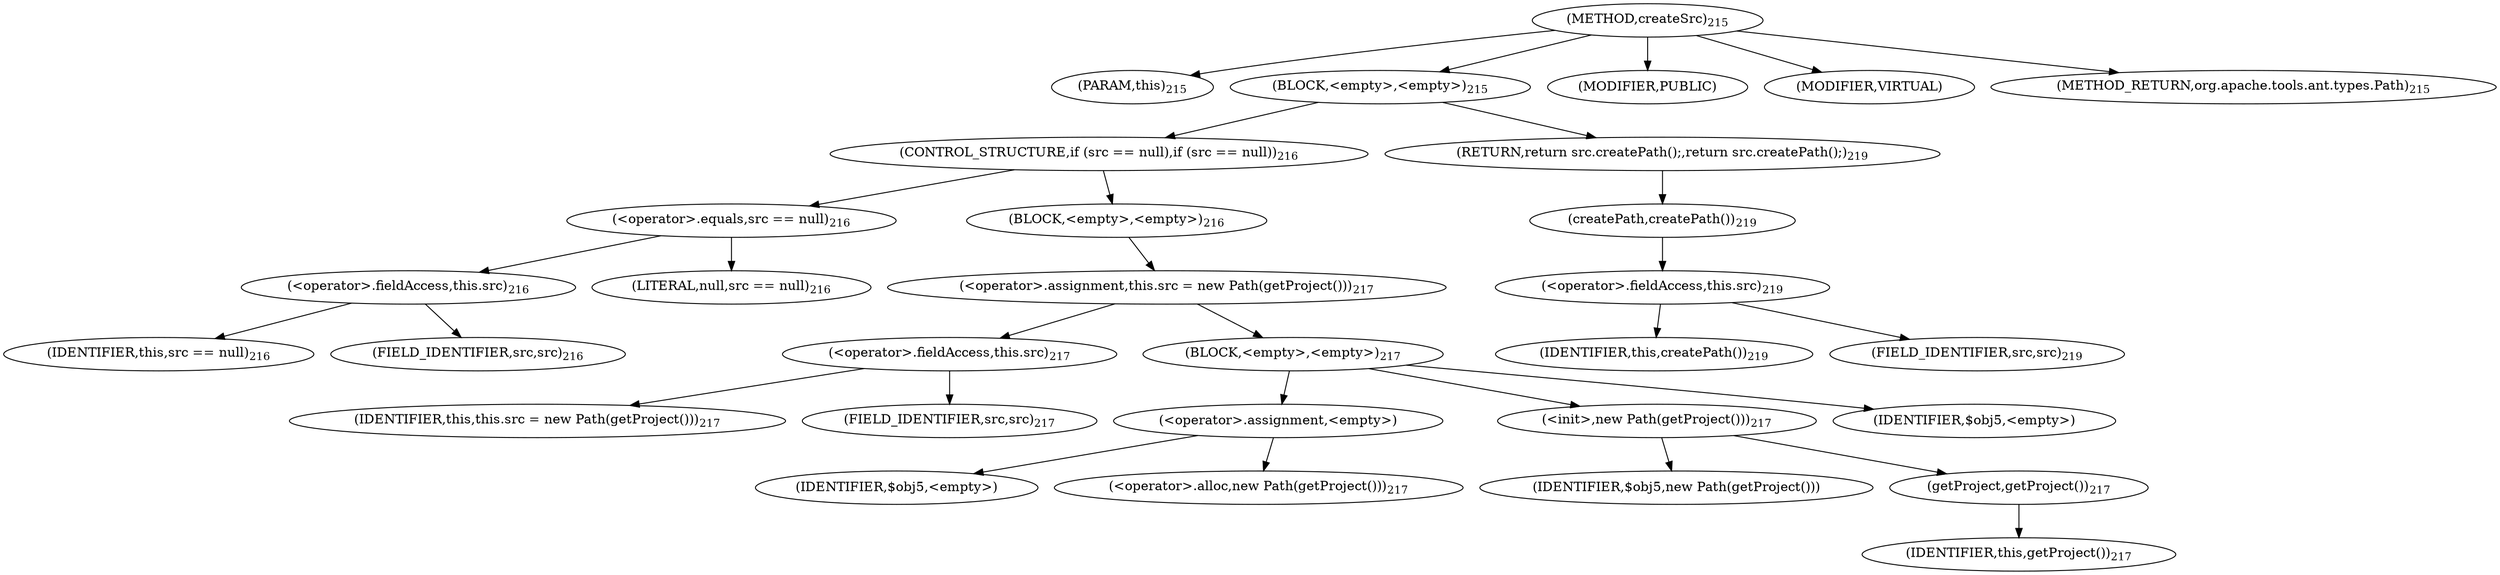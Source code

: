 digraph "createSrc" {  
"446" [label = <(METHOD,createSrc)<SUB>215</SUB>> ]
"8" [label = <(PARAM,this)<SUB>215</SUB>> ]
"447" [label = <(BLOCK,&lt;empty&gt;,&lt;empty&gt;)<SUB>215</SUB>> ]
"448" [label = <(CONTROL_STRUCTURE,if (src == null),if (src == null))<SUB>216</SUB>> ]
"449" [label = <(&lt;operator&gt;.equals,src == null)<SUB>216</SUB>> ]
"450" [label = <(&lt;operator&gt;.fieldAccess,this.src)<SUB>216</SUB>> ]
"451" [label = <(IDENTIFIER,this,src == null)<SUB>216</SUB>> ]
"452" [label = <(FIELD_IDENTIFIER,src,src)<SUB>216</SUB>> ]
"453" [label = <(LITERAL,null,src == null)<SUB>216</SUB>> ]
"454" [label = <(BLOCK,&lt;empty&gt;,&lt;empty&gt;)<SUB>216</SUB>> ]
"455" [label = <(&lt;operator&gt;.assignment,this.src = new Path(getProject()))<SUB>217</SUB>> ]
"456" [label = <(&lt;operator&gt;.fieldAccess,this.src)<SUB>217</SUB>> ]
"457" [label = <(IDENTIFIER,this,this.src = new Path(getProject()))<SUB>217</SUB>> ]
"458" [label = <(FIELD_IDENTIFIER,src,src)<SUB>217</SUB>> ]
"459" [label = <(BLOCK,&lt;empty&gt;,&lt;empty&gt;)<SUB>217</SUB>> ]
"460" [label = <(&lt;operator&gt;.assignment,&lt;empty&gt;)> ]
"461" [label = <(IDENTIFIER,$obj5,&lt;empty&gt;)> ]
"462" [label = <(&lt;operator&gt;.alloc,new Path(getProject()))<SUB>217</SUB>> ]
"463" [label = <(&lt;init&gt;,new Path(getProject()))<SUB>217</SUB>> ]
"464" [label = <(IDENTIFIER,$obj5,new Path(getProject()))> ]
"465" [label = <(getProject,getProject())<SUB>217</SUB>> ]
"7" [label = <(IDENTIFIER,this,getProject())<SUB>217</SUB>> ]
"466" [label = <(IDENTIFIER,$obj5,&lt;empty&gt;)> ]
"467" [label = <(RETURN,return src.createPath();,return src.createPath();)<SUB>219</SUB>> ]
"468" [label = <(createPath,createPath())<SUB>219</SUB>> ]
"469" [label = <(&lt;operator&gt;.fieldAccess,this.src)<SUB>219</SUB>> ]
"470" [label = <(IDENTIFIER,this,createPath())<SUB>219</SUB>> ]
"471" [label = <(FIELD_IDENTIFIER,src,src)<SUB>219</SUB>> ]
"472" [label = <(MODIFIER,PUBLIC)> ]
"473" [label = <(MODIFIER,VIRTUAL)> ]
"474" [label = <(METHOD_RETURN,org.apache.tools.ant.types.Path)<SUB>215</SUB>> ]
  "446" -> "8" 
  "446" -> "447" 
  "446" -> "472" 
  "446" -> "473" 
  "446" -> "474" 
  "447" -> "448" 
  "447" -> "467" 
  "448" -> "449" 
  "448" -> "454" 
  "449" -> "450" 
  "449" -> "453" 
  "450" -> "451" 
  "450" -> "452" 
  "454" -> "455" 
  "455" -> "456" 
  "455" -> "459" 
  "456" -> "457" 
  "456" -> "458" 
  "459" -> "460" 
  "459" -> "463" 
  "459" -> "466" 
  "460" -> "461" 
  "460" -> "462" 
  "463" -> "464" 
  "463" -> "465" 
  "465" -> "7" 
  "467" -> "468" 
  "468" -> "469" 
  "469" -> "470" 
  "469" -> "471" 
}
